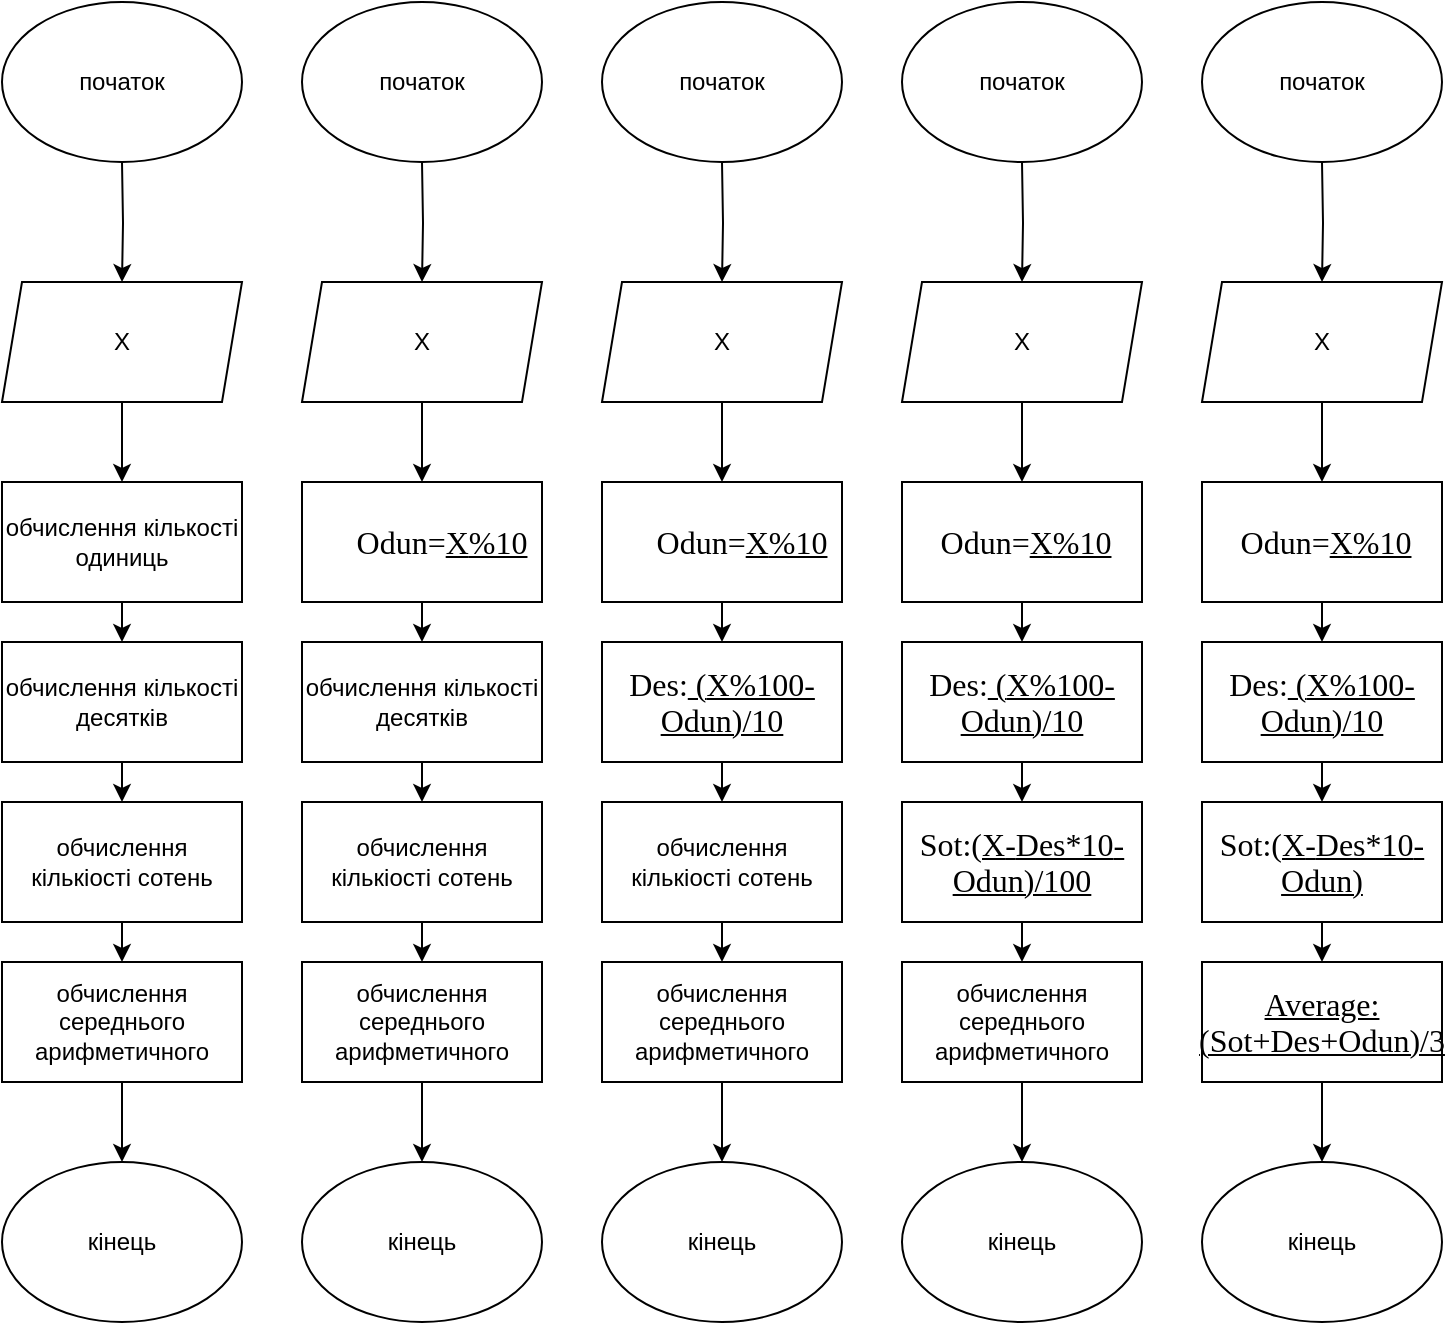 <mxfile version="15.1.4" type="github"><diagram id="De0wPp6ScNuw27z6dtS6" name="Page-1"><mxGraphModel dx="1422" dy="762" grid="1" gridSize="10" guides="1" tooltips="1" connect="1" arrows="1" fold="1" page="1" pageScale="1" pageWidth="827" pageHeight="1169" math="0" shadow="0"><root><mxCell id="0"/><mxCell id="1" parent="0"/><mxCell id="-R8Zqxf9FXpt0W6FmeLR-5" style="edgeStyle=orthogonalEdgeStyle;rounded=0;orthogonalLoop=1;jettySize=auto;html=1;exitX=0.5;exitY=1;exitDx=0;exitDy=0;entryX=0.5;entryY=0;entryDx=0;entryDy=0;" edge="1" parent="1" target="-R8Zqxf9FXpt0W6FmeLR-2"><mxGeometry relative="1" as="geometry"><mxPoint x="120" y="120" as="sourcePoint"/></mxGeometry></mxCell><mxCell id="-R8Zqxf9FXpt0W6FmeLR-1" value="початок&lt;br&gt;" style="ellipse;whiteSpace=wrap;html=1;" vertex="1" parent="1"><mxGeometry x="60" y="40" width="120" height="80" as="geometry"/></mxCell><mxCell id="-R8Zqxf9FXpt0W6FmeLR-12" style="edgeStyle=orthogonalEdgeStyle;rounded=0;orthogonalLoop=1;jettySize=auto;html=1;exitX=0.5;exitY=1;exitDx=0;exitDy=0;entryX=0.5;entryY=0;entryDx=0;entryDy=0;" edge="1" parent="1" source="-R8Zqxf9FXpt0W6FmeLR-2" target="-R8Zqxf9FXpt0W6FmeLR-10"><mxGeometry relative="1" as="geometry"/></mxCell><mxCell id="-R8Zqxf9FXpt0W6FmeLR-2" value="Х" style="shape=parallelogram;perimeter=parallelogramPerimeter;whiteSpace=wrap;html=1;fixedSize=1;size=10;" vertex="1" parent="1"><mxGeometry x="60" y="180" width="120" height="60" as="geometry"/></mxCell><mxCell id="-R8Zqxf9FXpt0W6FmeLR-6" value="" style="rounded=0;whiteSpace=wrap;html=1;" vertex="1" parent="1"><mxGeometry x="60" y="360" width="120" height="60" as="geometry"/></mxCell><mxCell id="-R8Zqxf9FXpt0W6FmeLR-7" value="" style="rounded=0;whiteSpace=wrap;html=1;" vertex="1" parent="1"><mxGeometry x="60" y="360" width="120" height="60" as="geometry"/></mxCell><mxCell id="-R8Zqxf9FXpt0W6FmeLR-14" style="edgeStyle=orthogonalEdgeStyle;rounded=0;orthogonalLoop=1;jettySize=auto;html=1;exitX=0.5;exitY=1;exitDx=0;exitDy=0;entryX=0.5;entryY=0;entryDx=0;entryDy=0;" edge="1" parent="1" source="-R8Zqxf9FXpt0W6FmeLR-8" target="-R8Zqxf9FXpt0W6FmeLR-9"><mxGeometry relative="1" as="geometry"/></mxCell><mxCell id="-R8Zqxf9FXpt0W6FmeLR-8" value="обчислення кількості десятків" style="rounded=0;whiteSpace=wrap;html=1;" vertex="1" parent="1"><mxGeometry x="60" y="360" width="120" height="60" as="geometry"/></mxCell><mxCell id="-R8Zqxf9FXpt0W6FmeLR-15" style="edgeStyle=orthogonalEdgeStyle;rounded=0;orthogonalLoop=1;jettySize=auto;html=1;exitX=0.5;exitY=1;exitDx=0;exitDy=0;entryX=0.5;entryY=0;entryDx=0;entryDy=0;" edge="1" parent="1" source="-R8Zqxf9FXpt0W6FmeLR-9" target="-R8Zqxf9FXpt0W6FmeLR-11"><mxGeometry relative="1" as="geometry"/></mxCell><mxCell id="-R8Zqxf9FXpt0W6FmeLR-9" value="обчислення кількіості сотень" style="rounded=0;whiteSpace=wrap;html=1;" vertex="1" parent="1"><mxGeometry x="60" y="440" width="120" height="60" as="geometry"/></mxCell><mxCell id="-R8Zqxf9FXpt0W6FmeLR-13" style="edgeStyle=orthogonalEdgeStyle;rounded=0;orthogonalLoop=1;jettySize=auto;html=1;exitX=0.5;exitY=1;exitDx=0;exitDy=0;entryX=0.5;entryY=0;entryDx=0;entryDy=0;" edge="1" parent="1" source="-R8Zqxf9FXpt0W6FmeLR-10" target="-R8Zqxf9FXpt0W6FmeLR-8"><mxGeometry relative="1" as="geometry"/></mxCell><mxCell id="-R8Zqxf9FXpt0W6FmeLR-10" value="обчислення кількості одиниць" style="rounded=0;whiteSpace=wrap;html=1;" vertex="1" parent="1"><mxGeometry x="60" y="280" width="120" height="60" as="geometry"/></mxCell><mxCell id="-R8Zqxf9FXpt0W6FmeLR-17" style="edgeStyle=orthogonalEdgeStyle;rounded=0;orthogonalLoop=1;jettySize=auto;html=1;exitX=0.5;exitY=1;exitDx=0;exitDy=0;entryX=0.5;entryY=0;entryDx=0;entryDy=0;" edge="1" parent="1" source="-R8Zqxf9FXpt0W6FmeLR-11" target="-R8Zqxf9FXpt0W6FmeLR-16"><mxGeometry relative="1" as="geometry"/></mxCell><mxCell id="-R8Zqxf9FXpt0W6FmeLR-11" value="обчислення середнього арифметичного" style="rounded=0;whiteSpace=wrap;html=1;" vertex="1" parent="1"><mxGeometry x="60" y="520" width="120" height="60" as="geometry"/></mxCell><mxCell id="-R8Zqxf9FXpt0W6FmeLR-16" value="кінець" style="ellipse;whiteSpace=wrap;html=1;" vertex="1" parent="1"><mxGeometry x="60" y="620" width="120" height="80" as="geometry"/></mxCell><mxCell id="-R8Zqxf9FXpt0W6FmeLR-18" style="edgeStyle=orthogonalEdgeStyle;rounded=0;orthogonalLoop=1;jettySize=auto;html=1;exitX=0.5;exitY=1;exitDx=0;exitDy=0;entryX=0.5;entryY=0;entryDx=0;entryDy=0;" edge="1" parent="1" target="-R8Zqxf9FXpt0W6FmeLR-21"><mxGeometry relative="1" as="geometry"><mxPoint x="270" y="120" as="sourcePoint"/></mxGeometry></mxCell><mxCell id="-R8Zqxf9FXpt0W6FmeLR-19" value="початок&lt;br&gt;" style="ellipse;whiteSpace=wrap;html=1;" vertex="1" parent="1"><mxGeometry x="210" y="40" width="120" height="80" as="geometry"/></mxCell><mxCell id="-R8Zqxf9FXpt0W6FmeLR-20" style="edgeStyle=orthogonalEdgeStyle;rounded=0;orthogonalLoop=1;jettySize=auto;html=1;exitX=0.5;exitY=1;exitDx=0;exitDy=0;entryX=0.5;entryY=0;entryDx=0;entryDy=0;" edge="1" parent="1" source="-R8Zqxf9FXpt0W6FmeLR-21" target="-R8Zqxf9FXpt0W6FmeLR-29"><mxGeometry relative="1" as="geometry"/></mxCell><mxCell id="-R8Zqxf9FXpt0W6FmeLR-21" value="Х" style="shape=parallelogram;perimeter=parallelogramPerimeter;whiteSpace=wrap;html=1;fixedSize=1;size=10;" vertex="1" parent="1"><mxGeometry x="210" y="180" width="120" height="60" as="geometry"/></mxCell><mxCell id="-R8Zqxf9FXpt0W6FmeLR-22" value="" style="rounded=0;whiteSpace=wrap;html=1;" vertex="1" parent="1"><mxGeometry x="210" y="360" width="120" height="60" as="geometry"/></mxCell><mxCell id="-R8Zqxf9FXpt0W6FmeLR-23" value="" style="rounded=0;whiteSpace=wrap;html=1;" vertex="1" parent="1"><mxGeometry x="210" y="360" width="120" height="60" as="geometry"/></mxCell><mxCell id="-R8Zqxf9FXpt0W6FmeLR-24" style="edgeStyle=orthogonalEdgeStyle;rounded=0;orthogonalLoop=1;jettySize=auto;html=1;exitX=0.5;exitY=1;exitDx=0;exitDy=0;entryX=0.5;entryY=0;entryDx=0;entryDy=0;" edge="1" parent="1" source="-R8Zqxf9FXpt0W6FmeLR-25" target="-R8Zqxf9FXpt0W6FmeLR-27"><mxGeometry relative="1" as="geometry"/></mxCell><mxCell id="-R8Zqxf9FXpt0W6FmeLR-25" value="обчислення кількості десятків" style="rounded=0;whiteSpace=wrap;html=1;" vertex="1" parent="1"><mxGeometry x="210" y="360" width="120" height="60" as="geometry"/></mxCell><mxCell id="-R8Zqxf9FXpt0W6FmeLR-26" style="edgeStyle=orthogonalEdgeStyle;rounded=0;orthogonalLoop=1;jettySize=auto;html=1;exitX=0.5;exitY=1;exitDx=0;exitDy=0;entryX=0.5;entryY=0;entryDx=0;entryDy=0;" edge="1" parent="1" source="-R8Zqxf9FXpt0W6FmeLR-27" target="-R8Zqxf9FXpt0W6FmeLR-31"><mxGeometry relative="1" as="geometry"/></mxCell><mxCell id="-R8Zqxf9FXpt0W6FmeLR-27" value="обчислення кількіості сотень" style="rounded=0;whiteSpace=wrap;html=1;" vertex="1" parent="1"><mxGeometry x="210" y="440" width="120" height="60" as="geometry"/></mxCell><mxCell id="-R8Zqxf9FXpt0W6FmeLR-28" style="edgeStyle=orthogonalEdgeStyle;rounded=0;orthogonalLoop=1;jettySize=auto;html=1;exitX=0.5;exitY=1;exitDx=0;exitDy=0;entryX=0.5;entryY=0;entryDx=0;entryDy=0;" edge="1" parent="1" source="-R8Zqxf9FXpt0W6FmeLR-29" target="-R8Zqxf9FXpt0W6FmeLR-25"><mxGeometry relative="1" as="geometry"/></mxCell><mxCell id="-R8Zqxf9FXpt0W6FmeLR-29" value="&lt;p class=&quot;MsoNormal&quot;&gt;&lt;span lang=&quot;UK&quot; style=&quot;font-size: 12.0pt ; line-height: 107% ; font-family: &amp;#34;times new roman&amp;#34; , serif&quot;&gt;&amp;nbsp; &amp;nbsp; &amp;nbsp;&lt;/span&gt;&lt;span lang=&quot;EN-US&quot; style=&quot;font-size: 12.0pt ; line-height: 107% ; font-family: &amp;#34;times new roman&amp;#34; , serif&quot;&gt;Odun=&lt;/span&gt;&lt;u&gt;&lt;span lang=&quot;EN-US&quot; style=&quot;font-size: 12.0pt ; line-height: 107% ; font-family: &amp;#34;times new roman&amp;#34; , serif&quot;&gt;X&lt;/span&gt;&lt;/u&gt;&lt;u&gt;&lt;span lang=&quot;RU&quot; style=&quot;font-size: 12.0pt ; line-height: 107% ; font-family: &amp;#34;times new roman&amp;#34; , serif&quot;&gt;%10&lt;/span&gt;&lt;/u&gt;&lt;/p&gt;" style="rounded=0;whiteSpace=wrap;html=1;" vertex="1" parent="1"><mxGeometry x="210" y="280" width="120" height="60" as="geometry"/></mxCell><mxCell id="-R8Zqxf9FXpt0W6FmeLR-30" style="edgeStyle=orthogonalEdgeStyle;rounded=0;orthogonalLoop=1;jettySize=auto;html=1;exitX=0.5;exitY=1;exitDx=0;exitDy=0;entryX=0.5;entryY=0;entryDx=0;entryDy=0;" edge="1" parent="1" source="-R8Zqxf9FXpt0W6FmeLR-31" target="-R8Zqxf9FXpt0W6FmeLR-32"><mxGeometry relative="1" as="geometry"/></mxCell><mxCell id="-R8Zqxf9FXpt0W6FmeLR-31" value="обчислення середнього арифметичного" style="rounded=0;whiteSpace=wrap;html=1;" vertex="1" parent="1"><mxGeometry x="210" y="520" width="120" height="60" as="geometry"/></mxCell><mxCell id="-R8Zqxf9FXpt0W6FmeLR-32" value="кінець" style="ellipse;whiteSpace=wrap;html=1;" vertex="1" parent="1"><mxGeometry x="210" y="620" width="120" height="80" as="geometry"/></mxCell><mxCell id="-R8Zqxf9FXpt0W6FmeLR-33" style="edgeStyle=orthogonalEdgeStyle;rounded=0;orthogonalLoop=1;jettySize=auto;html=1;exitX=0.5;exitY=1;exitDx=0;exitDy=0;entryX=0.5;entryY=0;entryDx=0;entryDy=0;" edge="1" parent="1" target="-R8Zqxf9FXpt0W6FmeLR-36"><mxGeometry relative="1" as="geometry"><mxPoint x="420" y="120" as="sourcePoint"/></mxGeometry></mxCell><mxCell id="-R8Zqxf9FXpt0W6FmeLR-34" value="початок&lt;br&gt;" style="ellipse;whiteSpace=wrap;html=1;" vertex="1" parent="1"><mxGeometry x="360" y="40" width="120" height="80" as="geometry"/></mxCell><mxCell id="-R8Zqxf9FXpt0W6FmeLR-35" style="edgeStyle=orthogonalEdgeStyle;rounded=0;orthogonalLoop=1;jettySize=auto;html=1;exitX=0.5;exitY=1;exitDx=0;exitDy=0;entryX=0.5;entryY=0;entryDx=0;entryDy=0;" edge="1" parent="1" source="-R8Zqxf9FXpt0W6FmeLR-36" target="-R8Zqxf9FXpt0W6FmeLR-44"><mxGeometry relative="1" as="geometry"/></mxCell><mxCell id="-R8Zqxf9FXpt0W6FmeLR-36" value="Х" style="shape=parallelogram;perimeter=parallelogramPerimeter;whiteSpace=wrap;html=1;fixedSize=1;size=10;" vertex="1" parent="1"><mxGeometry x="360" y="180" width="120" height="60" as="geometry"/></mxCell><mxCell id="-R8Zqxf9FXpt0W6FmeLR-37" value="" style="rounded=0;whiteSpace=wrap;html=1;" vertex="1" parent="1"><mxGeometry x="360" y="360" width="120" height="60" as="geometry"/></mxCell><mxCell id="-R8Zqxf9FXpt0W6FmeLR-38" value="" style="rounded=0;whiteSpace=wrap;html=1;" vertex="1" parent="1"><mxGeometry x="360" y="360" width="120" height="60" as="geometry"/></mxCell><mxCell id="-R8Zqxf9FXpt0W6FmeLR-39" style="edgeStyle=orthogonalEdgeStyle;rounded=0;orthogonalLoop=1;jettySize=auto;html=1;exitX=0.5;exitY=1;exitDx=0;exitDy=0;entryX=0.5;entryY=0;entryDx=0;entryDy=0;" edge="1" parent="1" source="-R8Zqxf9FXpt0W6FmeLR-40" target="-R8Zqxf9FXpt0W6FmeLR-42"><mxGeometry relative="1" as="geometry"/></mxCell><mxCell id="-R8Zqxf9FXpt0W6FmeLR-40" value="&lt;span lang=&quot;EN-US&quot; style=&quot;font-size: 12.0pt ; line-height: 107% ; font-family: &amp;#34;times new roman&amp;#34; , serif&quot;&gt;Des:&lt;/span&gt;&lt;u&gt;&lt;span lang=&quot;EN-US&quot; style=&quot;font-size: 12.0pt ; line-height: 107% ; font-family: &amp;#34;times new roman&amp;#34; , serif&quot;&gt;&amp;nbsp;(&lt;/span&gt;&lt;span lang=&quot;EN-US&quot; style=&quot;font-size: 12.0pt ; line-height: 107% ; font-family: &amp;#34;times new roman&amp;#34; , serif&quot;&gt;X%100-Odun)/10&lt;/span&gt;&lt;/u&gt;" style="rounded=0;whiteSpace=wrap;html=1;" vertex="1" parent="1"><mxGeometry x="360" y="360" width="120" height="60" as="geometry"/></mxCell><mxCell id="-R8Zqxf9FXpt0W6FmeLR-41" style="edgeStyle=orthogonalEdgeStyle;rounded=0;orthogonalLoop=1;jettySize=auto;html=1;exitX=0.5;exitY=1;exitDx=0;exitDy=0;entryX=0.5;entryY=0;entryDx=0;entryDy=0;" edge="1" parent="1" source="-R8Zqxf9FXpt0W6FmeLR-42" target="-R8Zqxf9FXpt0W6FmeLR-46"><mxGeometry relative="1" as="geometry"/></mxCell><mxCell id="-R8Zqxf9FXpt0W6FmeLR-42" value="обчислення кількіості сотень" style="rounded=0;whiteSpace=wrap;html=1;" vertex="1" parent="1"><mxGeometry x="360" y="440" width="120" height="60" as="geometry"/></mxCell><mxCell id="-R8Zqxf9FXpt0W6FmeLR-43" style="edgeStyle=orthogonalEdgeStyle;rounded=0;orthogonalLoop=1;jettySize=auto;html=1;exitX=0.5;exitY=1;exitDx=0;exitDy=0;entryX=0.5;entryY=0;entryDx=0;entryDy=0;" edge="1" parent="1" source="-R8Zqxf9FXpt0W6FmeLR-44" target="-R8Zqxf9FXpt0W6FmeLR-40"><mxGeometry relative="1" as="geometry"/></mxCell><mxCell id="-R8Zqxf9FXpt0W6FmeLR-44" value="&lt;span lang=&quot;UK&quot; style=&quot;font-size: 12pt ; line-height: 17.12px ; font-family: &amp;#34;times new roman&amp;#34; , serif&quot;&gt;&amp;nbsp; &amp;nbsp; &amp;nbsp;&lt;/span&gt;&lt;span lang=&quot;EN-US&quot; style=&quot;font-size: 12pt ; line-height: 17.12px ; font-family: &amp;#34;times new roman&amp;#34; , serif&quot;&gt;Odun=&lt;/span&gt;&lt;u&gt;&lt;span lang=&quot;EN-US&quot; style=&quot;font-size: 12pt ; line-height: 17.12px ; font-family: &amp;#34;times new roman&amp;#34; , serif&quot;&gt;X&lt;/span&gt;&lt;/u&gt;&lt;u&gt;&lt;span lang=&quot;RU&quot; style=&quot;font-size: 12pt ; line-height: 17.12px ; font-family: &amp;#34;times new roman&amp;#34; , serif&quot;&gt;%10&lt;/span&gt;&lt;/u&gt;" style="rounded=0;whiteSpace=wrap;html=1;" vertex="1" parent="1"><mxGeometry x="360" y="280" width="120" height="60" as="geometry"/></mxCell><mxCell id="-R8Zqxf9FXpt0W6FmeLR-45" style="edgeStyle=orthogonalEdgeStyle;rounded=0;orthogonalLoop=1;jettySize=auto;html=1;exitX=0.5;exitY=1;exitDx=0;exitDy=0;entryX=0.5;entryY=0;entryDx=0;entryDy=0;" edge="1" parent="1" source="-R8Zqxf9FXpt0W6FmeLR-46" target="-R8Zqxf9FXpt0W6FmeLR-47"><mxGeometry relative="1" as="geometry"/></mxCell><mxCell id="-R8Zqxf9FXpt0W6FmeLR-46" value="обчислення середнього арифметичного" style="rounded=0;whiteSpace=wrap;html=1;" vertex="1" parent="1"><mxGeometry x="360" y="520" width="120" height="60" as="geometry"/></mxCell><mxCell id="-R8Zqxf9FXpt0W6FmeLR-47" value="кінець" style="ellipse;whiteSpace=wrap;html=1;" vertex="1" parent="1"><mxGeometry x="360" y="620" width="120" height="80" as="geometry"/></mxCell><mxCell id="-R8Zqxf9FXpt0W6FmeLR-48" style="edgeStyle=orthogonalEdgeStyle;rounded=0;orthogonalLoop=1;jettySize=auto;html=1;exitX=0.5;exitY=1;exitDx=0;exitDy=0;entryX=0.5;entryY=0;entryDx=0;entryDy=0;" edge="1" parent="1" target="-R8Zqxf9FXpt0W6FmeLR-51"><mxGeometry relative="1" as="geometry"><mxPoint x="570" y="120" as="sourcePoint"/></mxGeometry></mxCell><mxCell id="-R8Zqxf9FXpt0W6FmeLR-49" value="початок&lt;br&gt;" style="ellipse;whiteSpace=wrap;html=1;" vertex="1" parent="1"><mxGeometry x="510" y="40" width="120" height="80" as="geometry"/></mxCell><mxCell id="-R8Zqxf9FXpt0W6FmeLR-50" style="edgeStyle=orthogonalEdgeStyle;rounded=0;orthogonalLoop=1;jettySize=auto;html=1;exitX=0.5;exitY=1;exitDx=0;exitDy=0;entryX=0.5;entryY=0;entryDx=0;entryDy=0;" edge="1" parent="1" source="-R8Zqxf9FXpt0W6FmeLR-51" target="-R8Zqxf9FXpt0W6FmeLR-59"><mxGeometry relative="1" as="geometry"/></mxCell><mxCell id="-R8Zqxf9FXpt0W6FmeLR-51" value="Х" style="shape=parallelogram;perimeter=parallelogramPerimeter;whiteSpace=wrap;html=1;fixedSize=1;size=10;" vertex="1" parent="1"><mxGeometry x="510" y="180" width="120" height="60" as="geometry"/></mxCell><mxCell id="-R8Zqxf9FXpt0W6FmeLR-52" value="" style="rounded=0;whiteSpace=wrap;html=1;" vertex="1" parent="1"><mxGeometry x="510" y="360" width="120" height="60" as="geometry"/></mxCell><mxCell id="-R8Zqxf9FXpt0W6FmeLR-53" value="" style="rounded=0;whiteSpace=wrap;html=1;" vertex="1" parent="1"><mxGeometry x="510" y="360" width="120" height="60" as="geometry"/></mxCell><mxCell id="-R8Zqxf9FXpt0W6FmeLR-54" style="edgeStyle=orthogonalEdgeStyle;rounded=0;orthogonalLoop=1;jettySize=auto;html=1;exitX=0.5;exitY=1;exitDx=0;exitDy=0;entryX=0.5;entryY=0;entryDx=0;entryDy=0;" edge="1" parent="1" source="-R8Zqxf9FXpt0W6FmeLR-55" target="-R8Zqxf9FXpt0W6FmeLR-57"><mxGeometry relative="1" as="geometry"/></mxCell><mxCell id="-R8Zqxf9FXpt0W6FmeLR-55" value="&lt;span lang=&quot;EN-US&quot; style=&quot;font-size: 12.0pt ; line-height: 107% ; font-family: &amp;#34;times new roman&amp;#34; , serif&quot;&gt;Des:&lt;/span&gt;&lt;u&gt;&lt;span lang=&quot;EN-US&quot; style=&quot;font-size: 12.0pt ; line-height: 107% ; font-family: &amp;#34;times new roman&amp;#34; , serif&quot;&gt;&amp;nbsp;(&lt;/span&gt;&lt;span lang=&quot;EN-US&quot; style=&quot;font-size: 12.0pt ; line-height: 107% ; font-family: &amp;#34;times new roman&amp;#34; , serif&quot;&gt;X%100-Odun)/10&lt;/span&gt;&lt;/u&gt;" style="rounded=0;whiteSpace=wrap;html=1;" vertex="1" parent="1"><mxGeometry x="510" y="360" width="120" height="60" as="geometry"/></mxCell><mxCell id="-R8Zqxf9FXpt0W6FmeLR-56" style="edgeStyle=orthogonalEdgeStyle;rounded=0;orthogonalLoop=1;jettySize=auto;html=1;exitX=0.5;exitY=1;exitDx=0;exitDy=0;entryX=0.5;entryY=0;entryDx=0;entryDy=0;" edge="1" parent="1" source="-R8Zqxf9FXpt0W6FmeLR-57" target="-R8Zqxf9FXpt0W6FmeLR-61"><mxGeometry relative="1" as="geometry"/></mxCell><mxCell id="-R8Zqxf9FXpt0W6FmeLR-57" value="&lt;span lang=&quot;EN-US&quot; style=&quot;font-size: 12.0pt ; line-height: 107% ; font-family: &amp;#34;times new roman&amp;#34; , serif&quot;&gt;Sot&lt;/span&gt;&lt;span lang=&quot;RU&quot; style=&quot;font-size: 12.0pt ; line-height: 107% ; font-family: &amp;#34;times new roman&amp;#34; , serif&quot;&gt;:(&lt;/span&gt;&lt;u&gt;&lt;span lang=&quot;EN-US&quot; style=&quot;font-size: 12.0pt ; line-height: 107% ; font-family: &amp;#34;times new roman&amp;#34; , serif&quot;&gt;X&lt;/span&gt;&lt;span lang=&quot;RU&quot; style=&quot;font-size: 12.0pt ; line-height: 107% ; font-family: &amp;#34;times new roman&amp;#34; , serif&quot;&gt;-&lt;/span&gt;&lt;span lang=&quot;EN-US&quot; style=&quot;font-size: 12.0pt ; line-height: 107% ; font-family: &amp;#34;times new roman&amp;#34; , serif&quot;&gt;Des*10&lt;/span&gt;&lt;span lang=&quot;RU&quot; style=&quot;font-size: 12.0pt ; line-height: 107% ; font-family: &amp;#34;times new roman&amp;#34; , serif&quot;&gt;-&lt;/span&gt;&lt;span lang=&quot;EN-US&quot; style=&quot;font-size: 12.0pt ; line-height: 107% ; font-family: &amp;#34;times new roman&amp;#34; , serif&quot;&gt;Odun)/100&lt;/span&gt;&lt;/u&gt;" style="rounded=0;whiteSpace=wrap;html=1;" vertex="1" parent="1"><mxGeometry x="510" y="440" width="120" height="60" as="geometry"/></mxCell><mxCell id="-R8Zqxf9FXpt0W6FmeLR-58" style="edgeStyle=orthogonalEdgeStyle;rounded=0;orthogonalLoop=1;jettySize=auto;html=1;exitX=0.5;exitY=1;exitDx=0;exitDy=0;entryX=0.5;entryY=0;entryDx=0;entryDy=0;" edge="1" parent="1" source="-R8Zqxf9FXpt0W6FmeLR-59" target="-R8Zqxf9FXpt0W6FmeLR-55"><mxGeometry relative="1" as="geometry"/></mxCell><mxCell id="-R8Zqxf9FXpt0W6FmeLR-59" value="&lt;span lang=&quot;UK&quot; style=&quot;font-size: 12pt ; line-height: 17.12px ; font-family: &amp;#34;times new roman&amp;#34; , serif&quot;&gt;&amp;nbsp;&lt;/span&gt;&lt;span lang=&quot;EN-US&quot; style=&quot;font-size: 12pt ; line-height: 17.12px ; font-family: &amp;#34;times new roman&amp;#34; , serif&quot;&gt;Odun=&lt;/span&gt;&lt;u&gt;&lt;span lang=&quot;EN-US&quot; style=&quot;font-size: 12pt ; line-height: 17.12px ; font-family: &amp;#34;times new roman&amp;#34; , serif&quot;&gt;X&lt;/span&gt;&lt;/u&gt;&lt;u&gt;&lt;span lang=&quot;RU&quot; style=&quot;font-size: 12pt ; line-height: 17.12px ; font-family: &amp;#34;times new roman&amp;#34; , serif&quot;&gt;%10&lt;/span&gt;&lt;/u&gt;" style="rounded=0;whiteSpace=wrap;html=1;" vertex="1" parent="1"><mxGeometry x="510" y="280" width="120" height="60" as="geometry"/></mxCell><mxCell id="-R8Zqxf9FXpt0W6FmeLR-60" style="edgeStyle=orthogonalEdgeStyle;rounded=0;orthogonalLoop=1;jettySize=auto;html=1;exitX=0.5;exitY=1;exitDx=0;exitDy=0;entryX=0.5;entryY=0;entryDx=0;entryDy=0;" edge="1" parent="1" source="-R8Zqxf9FXpt0W6FmeLR-61" target="-R8Zqxf9FXpt0W6FmeLR-62"><mxGeometry relative="1" as="geometry"/></mxCell><mxCell id="-R8Zqxf9FXpt0W6FmeLR-61" value="обчислення середнього арифметичного" style="rounded=0;whiteSpace=wrap;html=1;" vertex="1" parent="1"><mxGeometry x="510" y="520" width="120" height="60" as="geometry"/></mxCell><mxCell id="-R8Zqxf9FXpt0W6FmeLR-62" value="кінець" style="ellipse;whiteSpace=wrap;html=1;" vertex="1" parent="1"><mxGeometry x="510" y="620" width="120" height="80" as="geometry"/></mxCell><mxCell id="-R8Zqxf9FXpt0W6FmeLR-63" style="edgeStyle=orthogonalEdgeStyle;rounded=0;orthogonalLoop=1;jettySize=auto;html=1;exitX=0.5;exitY=1;exitDx=0;exitDy=0;entryX=0.5;entryY=0;entryDx=0;entryDy=0;" edge="1" parent="1" target="-R8Zqxf9FXpt0W6FmeLR-66"><mxGeometry relative="1" as="geometry"><mxPoint x="720" y="120" as="sourcePoint"/></mxGeometry></mxCell><mxCell id="-R8Zqxf9FXpt0W6FmeLR-64" value="початок&lt;br&gt;" style="ellipse;whiteSpace=wrap;html=1;" vertex="1" parent="1"><mxGeometry x="660" y="40" width="120" height="80" as="geometry"/></mxCell><mxCell id="-R8Zqxf9FXpt0W6FmeLR-65" style="edgeStyle=orthogonalEdgeStyle;rounded=0;orthogonalLoop=1;jettySize=auto;html=1;exitX=0.5;exitY=1;exitDx=0;exitDy=0;entryX=0.5;entryY=0;entryDx=0;entryDy=0;" edge="1" parent="1" source="-R8Zqxf9FXpt0W6FmeLR-66" target="-R8Zqxf9FXpt0W6FmeLR-74"><mxGeometry relative="1" as="geometry"/></mxCell><mxCell id="-R8Zqxf9FXpt0W6FmeLR-66" value="Х" style="shape=parallelogram;perimeter=parallelogramPerimeter;whiteSpace=wrap;html=1;fixedSize=1;size=10;" vertex="1" parent="1"><mxGeometry x="660" y="180" width="120" height="60" as="geometry"/></mxCell><mxCell id="-R8Zqxf9FXpt0W6FmeLR-67" value="" style="rounded=0;whiteSpace=wrap;html=1;" vertex="1" parent="1"><mxGeometry x="660" y="360" width="120" height="60" as="geometry"/></mxCell><mxCell id="-R8Zqxf9FXpt0W6FmeLR-68" value="" style="rounded=0;whiteSpace=wrap;html=1;" vertex="1" parent="1"><mxGeometry x="660" y="360" width="120" height="60" as="geometry"/></mxCell><mxCell id="-R8Zqxf9FXpt0W6FmeLR-69" style="edgeStyle=orthogonalEdgeStyle;rounded=0;orthogonalLoop=1;jettySize=auto;html=1;exitX=0.5;exitY=1;exitDx=0;exitDy=0;entryX=0.5;entryY=0;entryDx=0;entryDy=0;" edge="1" parent="1" source="-R8Zqxf9FXpt0W6FmeLR-70" target="-R8Zqxf9FXpt0W6FmeLR-72"><mxGeometry relative="1" as="geometry"/></mxCell><mxCell id="-R8Zqxf9FXpt0W6FmeLR-70" value="&lt;span lang=&quot;EN-US&quot; style=&quot;font-size: 12.0pt ; line-height: 107% ; font-family: &amp;#34;times new roman&amp;#34; , serif&quot;&gt;Des:&lt;/span&gt;&lt;u&gt;&lt;span lang=&quot;EN-US&quot; style=&quot;font-size: 12.0pt ; line-height: 107% ; font-family: &amp;#34;times new roman&amp;#34; , serif&quot;&gt;&amp;nbsp;(&lt;/span&gt;&lt;span lang=&quot;EN-US&quot; style=&quot;font-size: 12.0pt ; line-height: 107% ; font-family: &amp;#34;times new roman&amp;#34; , serif&quot;&gt;X%100-Odun)/10&lt;/span&gt;&lt;/u&gt;" style="rounded=0;whiteSpace=wrap;html=1;" vertex="1" parent="1"><mxGeometry x="660" y="360" width="120" height="60" as="geometry"/></mxCell><mxCell id="-R8Zqxf9FXpt0W6FmeLR-71" style="edgeStyle=orthogonalEdgeStyle;rounded=0;orthogonalLoop=1;jettySize=auto;html=1;exitX=0.5;exitY=1;exitDx=0;exitDy=0;entryX=0.5;entryY=0;entryDx=0;entryDy=0;" edge="1" parent="1" source="-R8Zqxf9FXpt0W6FmeLR-72" target="-R8Zqxf9FXpt0W6FmeLR-76"><mxGeometry relative="1" as="geometry"/></mxCell><mxCell id="-R8Zqxf9FXpt0W6FmeLR-72" value="&lt;span lang=&quot;EN-US&quot; style=&quot;font-size: 12.0pt ; line-height: 107% ; font-family: &amp;#34;times new roman&amp;#34; , serif&quot;&gt;Sot&lt;/span&gt;&lt;span lang=&quot;RU&quot; style=&quot;font-size: 12.0pt ; line-height: 107% ; font-family: &amp;#34;times new roman&amp;#34; , serif&quot;&gt;:(&lt;/span&gt;&lt;u&gt;&lt;span lang=&quot;EN-US&quot; style=&quot;font-size: 12.0pt ; line-height: 107% ; font-family: &amp;#34;times new roman&amp;#34; , serif&quot;&gt;X&lt;/span&gt;&lt;span lang=&quot;RU&quot; style=&quot;font-size: 12.0pt ; line-height: 107% ; font-family: &amp;#34;times new roman&amp;#34; , serif&quot;&gt;-&lt;/span&gt;&lt;span lang=&quot;EN-US&quot; style=&quot;font-size: 12.0pt ; line-height: 107% ; font-family: &amp;#34;times new roman&amp;#34; , serif&quot;&gt;Des*10&lt;/span&gt;&lt;span lang=&quot;RU&quot; style=&quot;font-size: 12.0pt ; line-height: 107% ; font-family: &amp;#34;times new roman&amp;#34; , serif&quot;&gt;-&lt;/span&gt;&lt;span lang=&quot;EN-US&quot; style=&quot;font-size: 12.0pt ; line-height: 107% ; font-family: &amp;#34;times new roman&amp;#34; , serif&quot;&gt;Odun)&lt;/span&gt;&lt;/u&gt;" style="rounded=0;whiteSpace=wrap;html=1;" vertex="1" parent="1"><mxGeometry x="660" y="440" width="120" height="60" as="geometry"/></mxCell><mxCell id="-R8Zqxf9FXpt0W6FmeLR-73" style="edgeStyle=orthogonalEdgeStyle;rounded=0;orthogonalLoop=1;jettySize=auto;html=1;exitX=0.5;exitY=1;exitDx=0;exitDy=0;entryX=0.5;entryY=0;entryDx=0;entryDy=0;" edge="1" parent="1" source="-R8Zqxf9FXpt0W6FmeLR-74" target="-R8Zqxf9FXpt0W6FmeLR-70"><mxGeometry relative="1" as="geometry"/></mxCell><mxCell id="-R8Zqxf9FXpt0W6FmeLR-74" value="&lt;span lang=&quot;UK&quot; style=&quot;font-size: 12pt ; line-height: 17.12px ; font-family: &amp;#34;times new roman&amp;#34; , serif&quot;&gt;&amp;nbsp;&lt;/span&gt;&lt;span lang=&quot;EN-US&quot; style=&quot;font-size: 12pt ; line-height: 17.12px ; font-family: &amp;#34;times new roman&amp;#34; , serif&quot;&gt;Odun=&lt;/span&gt;&lt;u&gt;&lt;span lang=&quot;EN-US&quot; style=&quot;font-size: 12pt ; line-height: 17.12px ; font-family: &amp;#34;times new roman&amp;#34; , serif&quot;&gt;X&lt;/span&gt;&lt;/u&gt;&lt;u&gt;&lt;span lang=&quot;RU&quot; style=&quot;font-size: 12pt ; line-height: 17.12px ; font-family: &amp;#34;times new roman&amp;#34; , serif&quot;&gt;%10&lt;/span&gt;&lt;/u&gt;" style="rounded=0;whiteSpace=wrap;html=1;" vertex="1" parent="1"><mxGeometry x="660" y="280" width="120" height="60" as="geometry"/></mxCell><mxCell id="-R8Zqxf9FXpt0W6FmeLR-75" style="edgeStyle=orthogonalEdgeStyle;rounded=0;orthogonalLoop=1;jettySize=auto;html=1;exitX=0.5;exitY=1;exitDx=0;exitDy=0;entryX=0.5;entryY=0;entryDx=0;entryDy=0;" edge="1" parent="1" source="-R8Zqxf9FXpt0W6FmeLR-76" target="-R8Zqxf9FXpt0W6FmeLR-77"><mxGeometry relative="1" as="geometry"/></mxCell><mxCell id="-R8Zqxf9FXpt0W6FmeLR-76" value="&lt;u&gt;&lt;span lang=&quot;EN-US&quot; style=&quot;font-size: 12.0pt ; line-height: 107% ; font-family: &amp;#34;times new roman&amp;#34; , serif&quot;&gt;Average: (Sot+Des+Odun)/3&lt;/span&gt;&lt;/u&gt;" style="rounded=0;whiteSpace=wrap;html=1;" vertex="1" parent="1"><mxGeometry x="660" y="520" width="120" height="60" as="geometry"/></mxCell><mxCell id="-R8Zqxf9FXpt0W6FmeLR-77" value="кінець" style="ellipse;whiteSpace=wrap;html=1;" vertex="1" parent="1"><mxGeometry x="660" y="620" width="120" height="80" as="geometry"/></mxCell></root></mxGraphModel></diagram></mxfile>